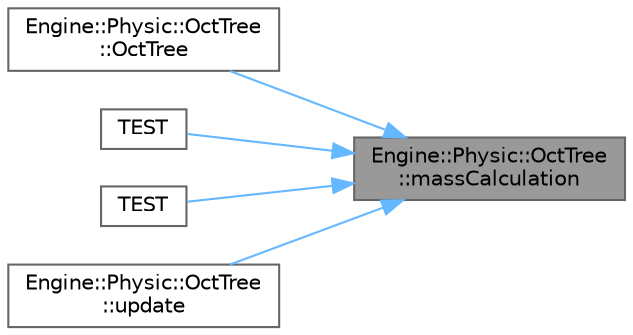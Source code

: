 digraph "Engine::Physic::OctTree::massCalculation"
{
 // LATEX_PDF_SIZE
  bgcolor="transparent";
  edge [fontname=Helvetica,fontsize=10,labelfontname=Helvetica,labelfontsize=10];
  node [fontname=Helvetica,fontsize=10,shape=box,height=0.2,width=0.4];
  rankdir="RL";
  Node1 [id="Node000001",label="Engine::Physic::OctTree\l::massCalculation",height=0.2,width=0.4,color="gray40", fillcolor="grey60", style="filled", fontcolor="black",tooltip="Calcula la masa total en cada nodo del árbol."];
  Node1 -> Node2 [id="edge1_Node000001_Node000002",dir="back",color="steelblue1",style="solid",tooltip=" "];
  Node2 [id="Node000002",label="Engine::Physic::OctTree\l::OctTree",height=0.2,width=0.4,color="grey40", fillcolor="white", style="filled",URL="$class_engine_1_1_physic_1_1_oct_tree.html#a1376f7a816bb832061bf7deee66fa663",tooltip="Constructor explícito."];
  Node1 -> Node3 [id="edge2_Node000001_Node000003",dir="back",color="steelblue1",style="solid",tooltip=" "];
  Node3 [id="Node000003",label="TEST",height=0.2,width=0.4,color="grey40", fillcolor="white", style="filled",URL="$_oct_tree_test_8cpp.html#a02143d6c9046a34d9bd56aea4debe773",tooltip=" "];
  Node1 -> Node4 [id="edge3_Node000001_Node000004",dir="back",color="steelblue1",style="solid",tooltip=" "];
  Node4 [id="Node000004",label="TEST",height=0.2,width=0.4,color="grey40", fillcolor="white", style="filled",URL="$_oct_tree_test_8cpp.html#af1658b73577945f62ba2db9c5e185714",tooltip=" "];
  Node1 -> Node5 [id="edge4_Node000001_Node000005",dir="back",color="steelblue1",style="solid",tooltip=" "];
  Node5 [id="Node000005",label="Engine::Physic::OctTree\l::update",height=0.2,width=0.4,color="grey40", fillcolor="white", style="filled",URL="$class_engine_1_1_physic_1_1_oct_tree.html#ab9af51cb9cd3bb6d80b3fca691f0d19f",tooltip="Actualiza el árbol y sus elementos."];
}
